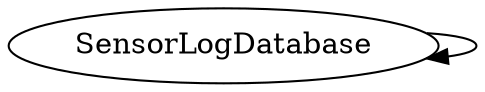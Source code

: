 /* Created by mdot for Matlab */
digraph m2html {
  SensorLogDatabase -> SensorLogDatabase;

  SensorLogDatabase [URL="SensorLogDatabase.html"];
}